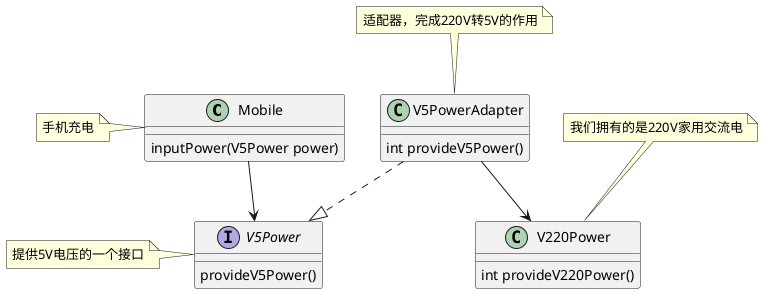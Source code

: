 @startuml
'https://plantuml.com/class-diagram

class Mobile
class V5PowerAdapter
interface V5Power


Mobile --> V5Power
class Mobile {
 inputPower(V5Power power)
}
note left : 手机充电
interface V5Power{
    provideV5Power()
}
note left  : 提供5V电压的一个接口
V5PowerAdapter ..|> V5Power

class V5PowerAdapter{
 int provideV5Power()
}
note top  : 适配器，完成220V转5V的作用

class V220Power {
    int provideV220Power()
}
note top :我们拥有的是220V家用交流电
V5PowerAdapter --> V220Power


@enduml